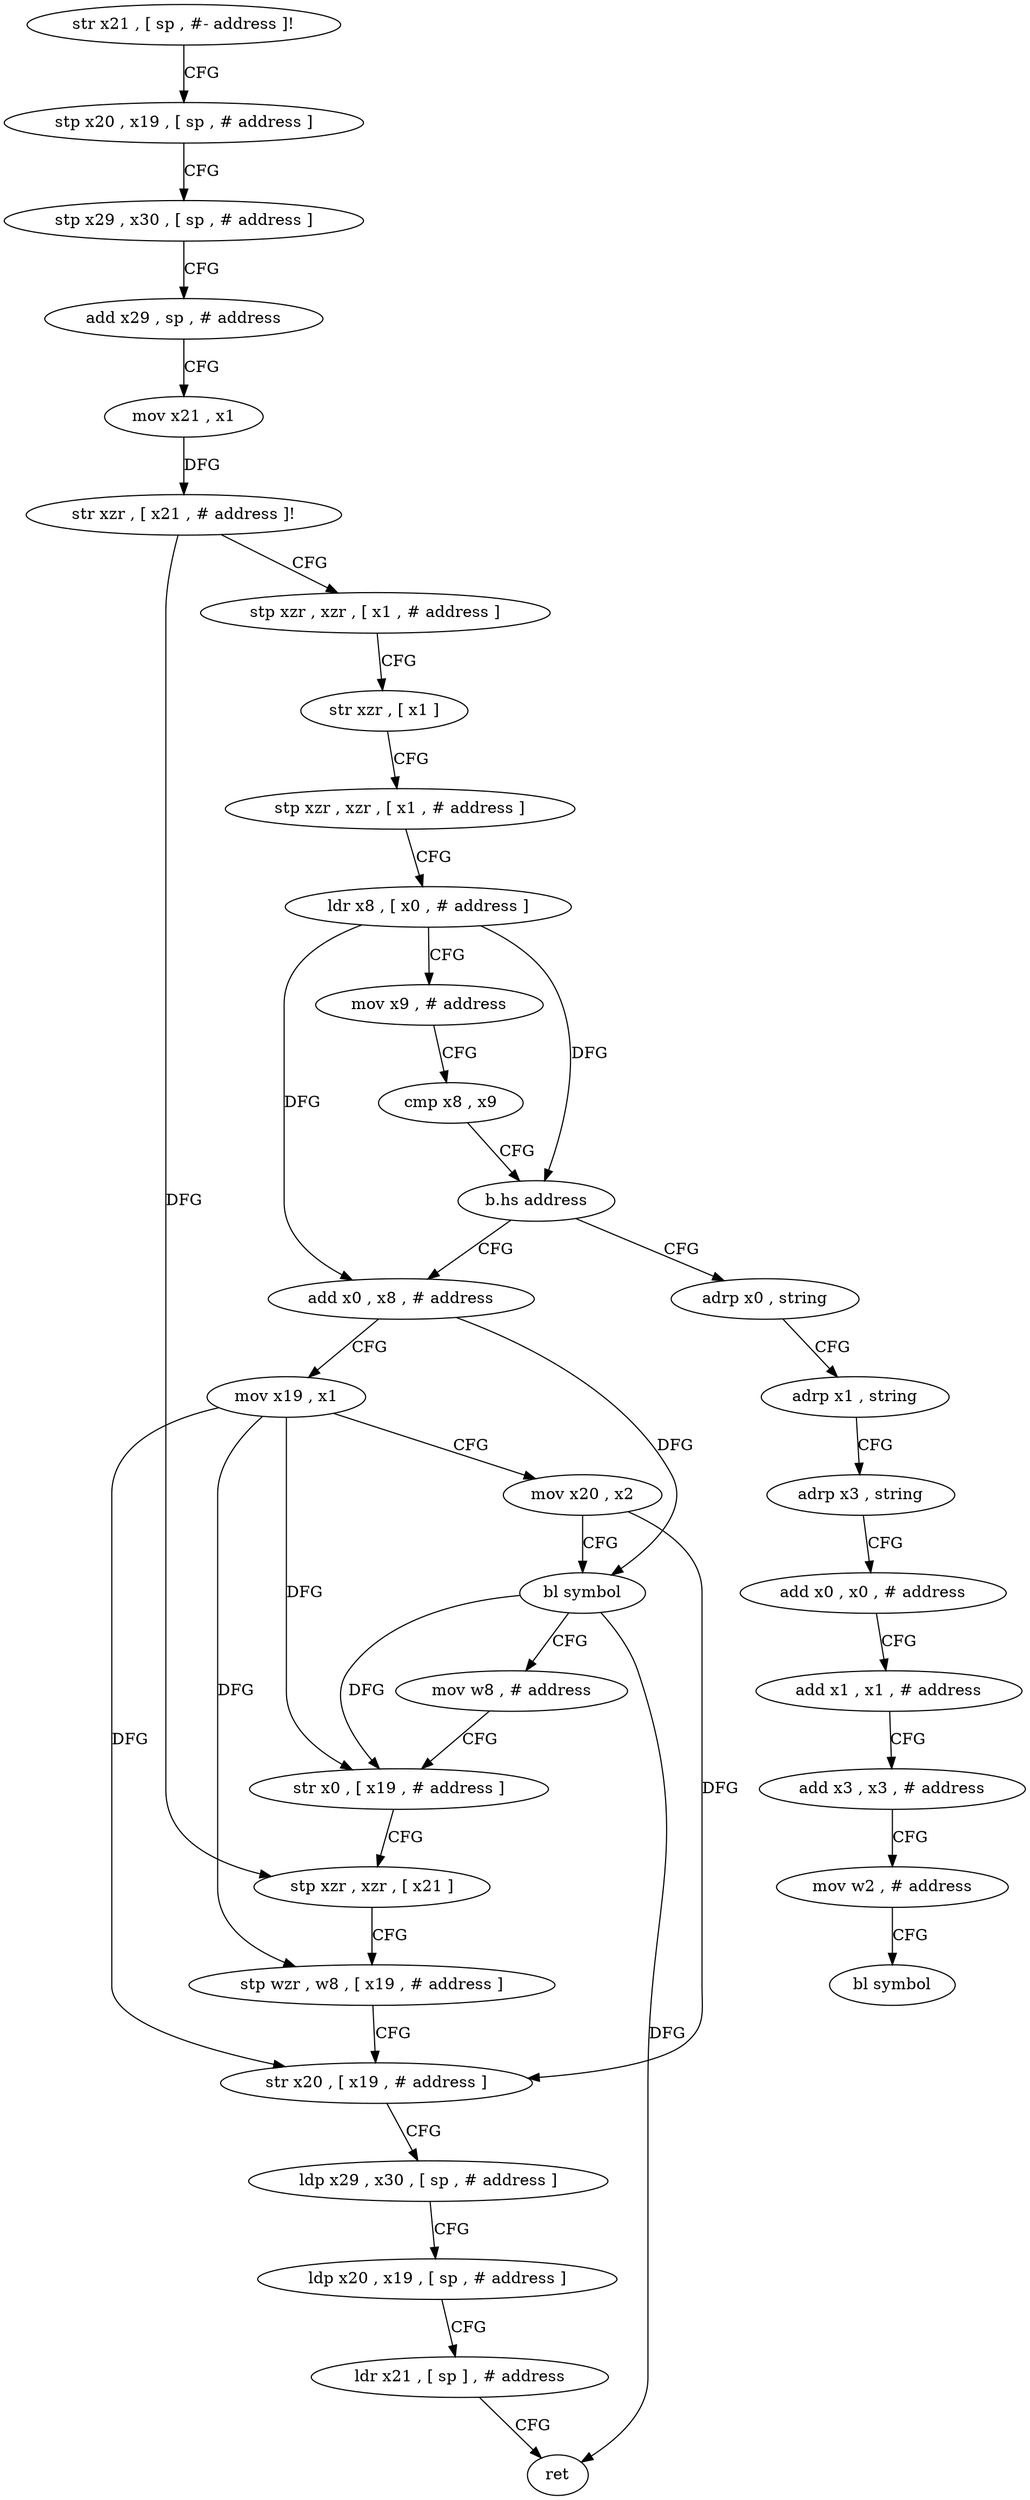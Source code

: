 digraph "func" {
"4260740" [label = "str x21 , [ sp , #- address ]!" ]
"4260744" [label = "stp x20 , x19 , [ sp , # address ]" ]
"4260748" [label = "stp x29 , x30 , [ sp , # address ]" ]
"4260752" [label = "add x29 , sp , # address" ]
"4260756" [label = "mov x21 , x1" ]
"4260760" [label = "str xzr , [ x21 , # address ]!" ]
"4260764" [label = "stp xzr , xzr , [ x1 , # address ]" ]
"4260768" [label = "str xzr , [ x1 ]" ]
"4260772" [label = "stp xzr , xzr , [ x1 , # address ]" ]
"4260776" [label = "ldr x8 , [ x0 , # address ]" ]
"4260780" [label = "mov x9 , # address" ]
"4260784" [label = "cmp x8 , x9" ]
"4260788" [label = "b.hs address" ]
"4260844" [label = "adrp x0 , string" ]
"4260792" [label = "add x0 , x8 , # address" ]
"4260848" [label = "adrp x1 , string" ]
"4260852" [label = "adrp x3 , string" ]
"4260856" [label = "add x0 , x0 , # address" ]
"4260860" [label = "add x1 , x1 , # address" ]
"4260864" [label = "add x3 , x3 , # address" ]
"4260868" [label = "mov w2 , # address" ]
"4260872" [label = "bl symbol" ]
"4260796" [label = "mov x19 , x1" ]
"4260800" [label = "mov x20 , x2" ]
"4260804" [label = "bl symbol" ]
"4260808" [label = "mov w8 , # address" ]
"4260812" [label = "str x0 , [ x19 , # address ]" ]
"4260816" [label = "stp xzr , xzr , [ x21 ]" ]
"4260820" [label = "stp wzr , w8 , [ x19 , # address ]" ]
"4260824" [label = "str x20 , [ x19 , # address ]" ]
"4260828" [label = "ldp x29 , x30 , [ sp , # address ]" ]
"4260832" [label = "ldp x20 , x19 , [ sp , # address ]" ]
"4260836" [label = "ldr x21 , [ sp ] , # address" ]
"4260840" [label = "ret" ]
"4260740" -> "4260744" [ label = "CFG" ]
"4260744" -> "4260748" [ label = "CFG" ]
"4260748" -> "4260752" [ label = "CFG" ]
"4260752" -> "4260756" [ label = "CFG" ]
"4260756" -> "4260760" [ label = "DFG" ]
"4260760" -> "4260764" [ label = "CFG" ]
"4260760" -> "4260816" [ label = "DFG" ]
"4260764" -> "4260768" [ label = "CFG" ]
"4260768" -> "4260772" [ label = "CFG" ]
"4260772" -> "4260776" [ label = "CFG" ]
"4260776" -> "4260780" [ label = "CFG" ]
"4260776" -> "4260788" [ label = "DFG" ]
"4260776" -> "4260792" [ label = "DFG" ]
"4260780" -> "4260784" [ label = "CFG" ]
"4260784" -> "4260788" [ label = "CFG" ]
"4260788" -> "4260844" [ label = "CFG" ]
"4260788" -> "4260792" [ label = "CFG" ]
"4260844" -> "4260848" [ label = "CFG" ]
"4260792" -> "4260796" [ label = "CFG" ]
"4260792" -> "4260804" [ label = "DFG" ]
"4260848" -> "4260852" [ label = "CFG" ]
"4260852" -> "4260856" [ label = "CFG" ]
"4260856" -> "4260860" [ label = "CFG" ]
"4260860" -> "4260864" [ label = "CFG" ]
"4260864" -> "4260868" [ label = "CFG" ]
"4260868" -> "4260872" [ label = "CFG" ]
"4260796" -> "4260800" [ label = "CFG" ]
"4260796" -> "4260812" [ label = "DFG" ]
"4260796" -> "4260820" [ label = "DFG" ]
"4260796" -> "4260824" [ label = "DFG" ]
"4260800" -> "4260804" [ label = "CFG" ]
"4260800" -> "4260824" [ label = "DFG" ]
"4260804" -> "4260808" [ label = "CFG" ]
"4260804" -> "4260812" [ label = "DFG" ]
"4260804" -> "4260840" [ label = "DFG" ]
"4260808" -> "4260812" [ label = "CFG" ]
"4260812" -> "4260816" [ label = "CFG" ]
"4260816" -> "4260820" [ label = "CFG" ]
"4260820" -> "4260824" [ label = "CFG" ]
"4260824" -> "4260828" [ label = "CFG" ]
"4260828" -> "4260832" [ label = "CFG" ]
"4260832" -> "4260836" [ label = "CFG" ]
"4260836" -> "4260840" [ label = "CFG" ]
}
